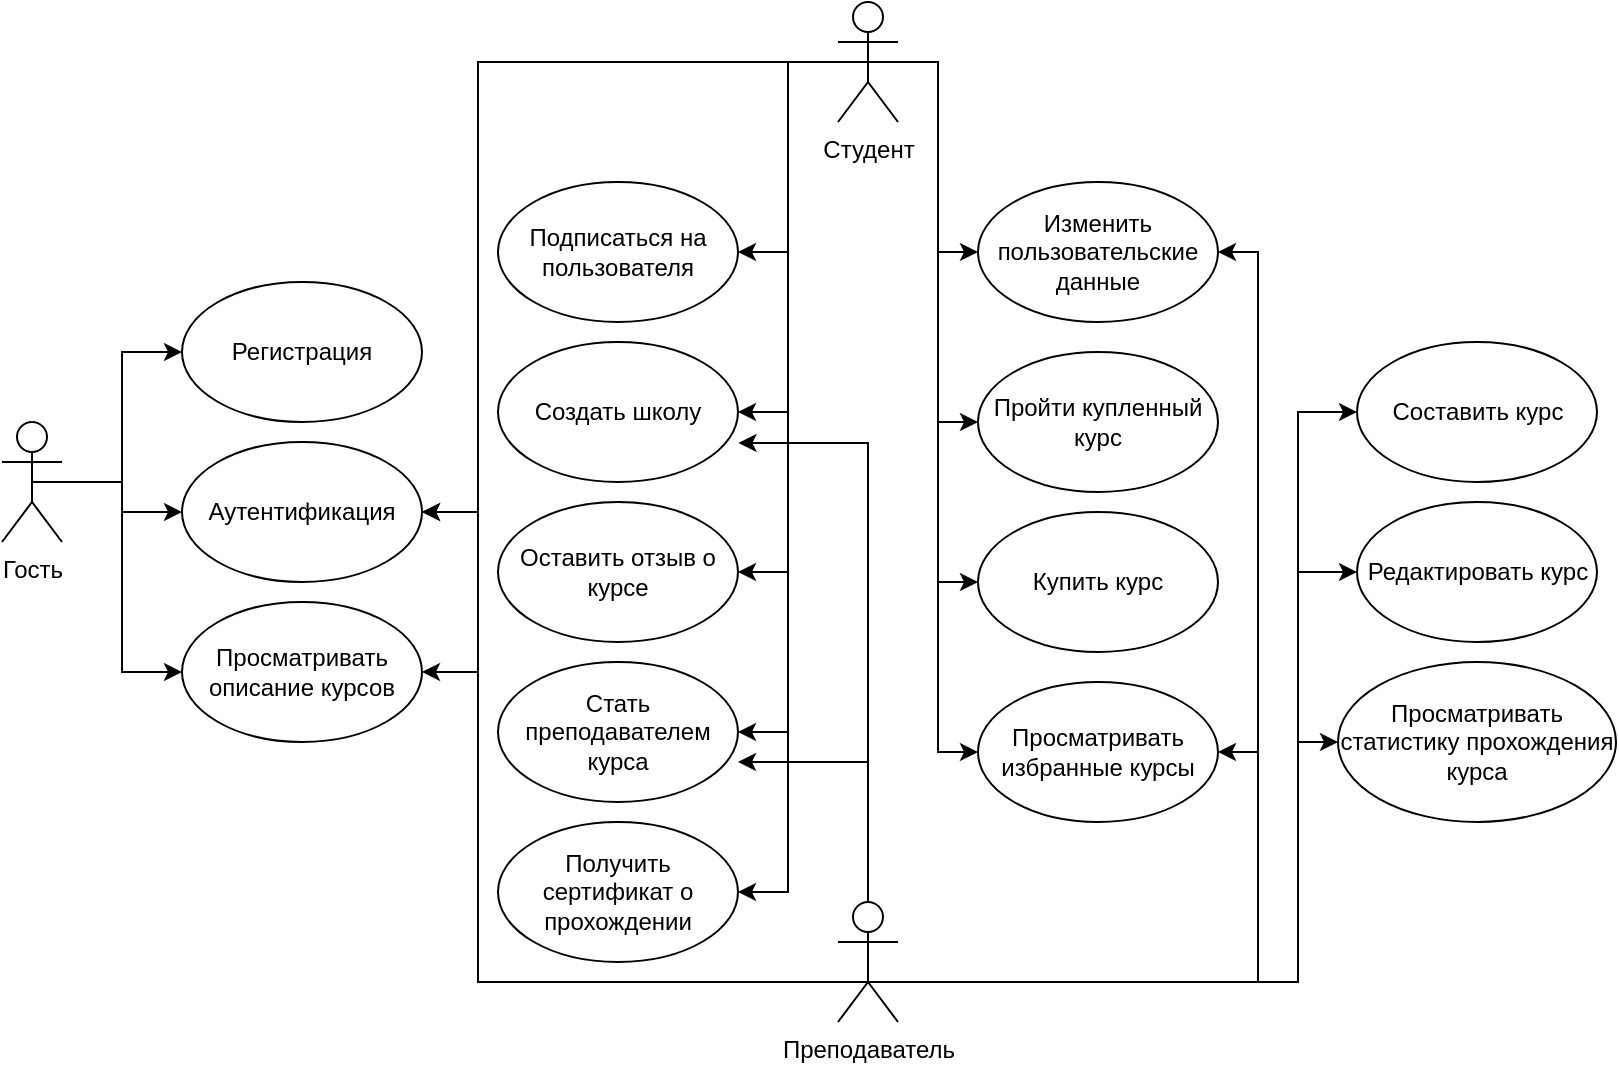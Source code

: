 <mxfile version="22.1.2" type="device">
  <diagram name="Page-1" id="9lbCPC_0ziNbkuC87Svl">
    <mxGraphModel dx="944" dy="709" grid="1" gridSize="10" guides="1" tooltips="1" connect="1" arrows="1" fold="1" page="1" pageScale="1" pageWidth="827" pageHeight="1169" math="0" shadow="0">
      <root>
        <mxCell id="0" />
        <mxCell id="1" parent="0" />
        <mxCell id="lgveZW18jblFSIelw5Wt-28" style="edgeStyle=orthogonalEdgeStyle;rounded=0;orthogonalLoop=1;jettySize=auto;html=1;exitX=0.5;exitY=0.5;exitDx=0;exitDy=0;exitPerimeter=0;entryX=0;entryY=0.5;entryDx=0;entryDy=0;" parent="1" source="lgveZW18jblFSIelw5Wt-1" target="lgveZW18jblFSIelw5Wt-6" edge="1">
          <mxGeometry relative="1" as="geometry" />
        </mxCell>
        <mxCell id="lgveZW18jblFSIelw5Wt-29" style="edgeStyle=orthogonalEdgeStyle;rounded=0;orthogonalLoop=1;jettySize=auto;html=1;exitX=0.5;exitY=0.5;exitDx=0;exitDy=0;exitPerimeter=0;entryX=0;entryY=0.5;entryDx=0;entryDy=0;" parent="1" source="lgveZW18jblFSIelw5Wt-1" target="lgveZW18jblFSIelw5Wt-8" edge="1">
          <mxGeometry relative="1" as="geometry" />
        </mxCell>
        <mxCell id="lgveZW18jblFSIelw5Wt-30" style="edgeStyle=orthogonalEdgeStyle;rounded=0;orthogonalLoop=1;jettySize=auto;html=1;exitX=0.5;exitY=0.5;exitDx=0;exitDy=0;exitPerimeter=0;entryX=0;entryY=0.5;entryDx=0;entryDy=0;" parent="1" source="lgveZW18jblFSIelw5Wt-1" target="lgveZW18jblFSIelw5Wt-21" edge="1">
          <mxGeometry relative="1" as="geometry" />
        </mxCell>
        <mxCell id="lgveZW18jblFSIelw5Wt-1" value="Гость" style="shape=umlActor;verticalLabelPosition=bottom;verticalAlign=top;html=1;outlineConnect=0;" parent="1" vertex="1">
          <mxGeometry x="72" y="400" width="30" height="60" as="geometry" />
        </mxCell>
        <mxCell id="lgveZW18jblFSIelw5Wt-34" style="edgeStyle=orthogonalEdgeStyle;rounded=0;orthogonalLoop=1;jettySize=auto;html=1;exitX=0.5;exitY=0.5;exitDx=0;exitDy=0;exitPerimeter=0;entryX=1;entryY=0.5;entryDx=0;entryDy=0;" parent="1" source="lgveZW18jblFSIelw5Wt-2" target="lgveZW18jblFSIelw5Wt-22" edge="1">
          <mxGeometry relative="1" as="geometry" />
        </mxCell>
        <mxCell id="lgveZW18jblFSIelw5Wt-35" style="edgeStyle=orthogonalEdgeStyle;rounded=0;orthogonalLoop=1;jettySize=auto;html=1;exitX=0.5;exitY=0.5;exitDx=0;exitDy=0;exitPerimeter=0;entryX=1;entryY=0.5;entryDx=0;entryDy=0;" parent="1" source="lgveZW18jblFSIelw5Wt-2" target="lgveZW18jblFSIelw5Wt-16" edge="1">
          <mxGeometry relative="1" as="geometry" />
        </mxCell>
        <mxCell id="lgveZW18jblFSIelw5Wt-36" style="edgeStyle=orthogonalEdgeStyle;rounded=0;orthogonalLoop=1;jettySize=auto;html=1;exitX=0.5;exitY=0.5;exitDx=0;exitDy=0;exitPerimeter=0;entryX=1;entryY=0.5;entryDx=0;entryDy=0;" parent="1" source="lgveZW18jblFSIelw5Wt-2" target="lgveZW18jblFSIelw5Wt-17" edge="1">
          <mxGeometry relative="1" as="geometry" />
        </mxCell>
        <mxCell id="lgveZW18jblFSIelw5Wt-37" style="edgeStyle=orthogonalEdgeStyle;rounded=0;orthogonalLoop=1;jettySize=auto;html=1;exitX=0.5;exitY=0.5;exitDx=0;exitDy=0;exitPerimeter=0;entryX=1;entryY=0.5;entryDx=0;entryDy=0;" parent="1" source="lgveZW18jblFSIelw5Wt-2" target="lgveZW18jblFSIelw5Wt-15" edge="1">
          <mxGeometry relative="1" as="geometry" />
        </mxCell>
        <mxCell id="lgveZW18jblFSIelw5Wt-38" style="edgeStyle=orthogonalEdgeStyle;rounded=0;orthogonalLoop=1;jettySize=auto;html=1;exitX=0.5;exitY=0.5;exitDx=0;exitDy=0;exitPerimeter=0;entryX=1;entryY=0.5;entryDx=0;entryDy=0;" parent="1" source="lgveZW18jblFSIelw5Wt-2" target="lgveZW18jblFSIelw5Wt-14" edge="1">
          <mxGeometry relative="1" as="geometry" />
        </mxCell>
        <mxCell id="lgveZW18jblFSIelw5Wt-39" style="edgeStyle=orthogonalEdgeStyle;rounded=0;orthogonalLoop=1;jettySize=auto;html=1;exitX=0.5;exitY=0.5;exitDx=0;exitDy=0;exitPerimeter=0;entryX=0;entryY=0.5;entryDx=0;entryDy=0;" parent="1" source="lgveZW18jblFSIelw5Wt-2" target="lgveZW18jblFSIelw5Wt-20" edge="1">
          <mxGeometry relative="1" as="geometry" />
        </mxCell>
        <mxCell id="lgveZW18jblFSIelw5Wt-40" style="edgeStyle=orthogonalEdgeStyle;rounded=0;orthogonalLoop=1;jettySize=auto;html=1;exitX=0.5;exitY=0.5;exitDx=0;exitDy=0;exitPerimeter=0;entryX=0;entryY=0.5;entryDx=0;entryDy=0;" parent="1" source="lgveZW18jblFSIelw5Wt-2" target="lgveZW18jblFSIelw5Wt-13" edge="1">
          <mxGeometry relative="1" as="geometry" />
        </mxCell>
        <mxCell id="lgveZW18jblFSIelw5Wt-41" style="edgeStyle=orthogonalEdgeStyle;rounded=0;orthogonalLoop=1;jettySize=auto;html=1;exitX=0.5;exitY=0.5;exitDx=0;exitDy=0;exitPerimeter=0;entryX=0;entryY=0.5;entryDx=0;entryDy=0;" parent="1" source="lgveZW18jblFSIelw5Wt-2" target="lgveZW18jblFSIelw5Wt-12" edge="1">
          <mxGeometry relative="1" as="geometry" />
        </mxCell>
        <mxCell id="lgveZW18jblFSIelw5Wt-42" style="edgeStyle=orthogonalEdgeStyle;rounded=0;orthogonalLoop=1;jettySize=auto;html=1;exitX=0.5;exitY=0.5;exitDx=0;exitDy=0;exitPerimeter=0;entryX=0;entryY=0.5;entryDx=0;entryDy=0;" parent="1" source="lgveZW18jblFSIelw5Wt-2" target="lgveZW18jblFSIelw5Wt-23" edge="1">
          <mxGeometry relative="1" as="geometry" />
        </mxCell>
        <mxCell id="lgveZW18jblFSIelw5Wt-50" style="edgeStyle=orthogonalEdgeStyle;rounded=0;orthogonalLoop=1;jettySize=auto;html=1;exitX=0.5;exitY=0.5;exitDx=0;exitDy=0;exitPerimeter=0;entryX=1;entryY=0.5;entryDx=0;entryDy=0;" parent="1" source="lgveZW18jblFSIelw5Wt-2" target="lgveZW18jblFSIelw5Wt-8" edge="1">
          <mxGeometry relative="1" as="geometry">
            <Array as="points">
              <mxPoint x="310" y="220" />
              <mxPoint x="310" y="445" />
            </Array>
          </mxGeometry>
        </mxCell>
        <mxCell id="lgveZW18jblFSIelw5Wt-51" style="edgeStyle=orthogonalEdgeStyle;rounded=0;orthogonalLoop=1;jettySize=auto;html=1;exitX=0.5;exitY=0.5;exitDx=0;exitDy=0;exitPerimeter=0;entryX=1;entryY=0.5;entryDx=0;entryDy=0;" parent="1" source="lgveZW18jblFSIelw5Wt-2" target="lgveZW18jblFSIelw5Wt-21" edge="1">
          <mxGeometry relative="1" as="geometry">
            <Array as="points">
              <mxPoint x="310" y="220" />
              <mxPoint x="310" y="525" />
            </Array>
          </mxGeometry>
        </mxCell>
        <mxCell id="lgveZW18jblFSIelw5Wt-2" value="Студент" style="shape=umlActor;verticalLabelPosition=bottom;verticalAlign=top;html=1;outlineConnect=0;" parent="1" vertex="1">
          <mxGeometry x="490" y="190" width="30" height="60" as="geometry" />
        </mxCell>
        <mxCell id="lgveZW18jblFSIelw5Wt-44" style="edgeStyle=orthogonalEdgeStyle;rounded=0;orthogonalLoop=1;jettySize=auto;html=1;exitX=0.5;exitY=0.5;exitDx=0;exitDy=0;exitPerimeter=0;entryX=0;entryY=0.5;entryDx=0;entryDy=0;" parent="1" source="lgveZW18jblFSIelw5Wt-5" target="lgveZW18jblFSIelw5Wt-24" edge="1">
          <mxGeometry relative="1" as="geometry">
            <Array as="points">
              <mxPoint x="505" y="680" />
              <mxPoint x="720" y="680" />
              <mxPoint x="720" y="560" />
            </Array>
          </mxGeometry>
        </mxCell>
        <mxCell id="lgveZW18jblFSIelw5Wt-45" style="edgeStyle=orthogonalEdgeStyle;rounded=0;orthogonalLoop=1;jettySize=auto;html=1;exitX=0.5;exitY=0.5;exitDx=0;exitDy=0;exitPerimeter=0;entryX=0;entryY=0.5;entryDx=0;entryDy=0;" parent="1" source="lgveZW18jblFSIelw5Wt-5" target="lgveZW18jblFSIelw5Wt-19" edge="1">
          <mxGeometry relative="1" as="geometry">
            <Array as="points">
              <mxPoint x="505" y="680" />
              <mxPoint x="720" y="680" />
              <mxPoint x="720" y="475" />
            </Array>
          </mxGeometry>
        </mxCell>
        <mxCell id="lgveZW18jblFSIelw5Wt-46" style="edgeStyle=orthogonalEdgeStyle;rounded=0;orthogonalLoop=1;jettySize=auto;html=1;exitX=0.5;exitY=0.5;exitDx=0;exitDy=0;exitPerimeter=0;entryX=0;entryY=0.5;entryDx=0;entryDy=0;" parent="1" source="lgveZW18jblFSIelw5Wt-5" target="lgveZW18jblFSIelw5Wt-18" edge="1">
          <mxGeometry relative="1" as="geometry">
            <Array as="points">
              <mxPoint x="505" y="680" />
              <mxPoint x="720" y="680" />
              <mxPoint x="720" y="395" />
            </Array>
          </mxGeometry>
        </mxCell>
        <mxCell id="lgveZW18jblFSIelw5Wt-52" style="edgeStyle=orthogonalEdgeStyle;rounded=0;orthogonalLoop=1;jettySize=auto;html=1;exitX=0.5;exitY=0.5;exitDx=0;exitDy=0;exitPerimeter=0;entryX=1;entryY=0.5;entryDx=0;entryDy=0;" parent="1" source="lgveZW18jblFSIelw5Wt-5" target="lgveZW18jblFSIelw5Wt-23" edge="1">
          <mxGeometry relative="1" as="geometry">
            <Array as="points">
              <mxPoint x="505" y="680" />
              <mxPoint x="700" y="680" />
              <mxPoint x="700" y="565" />
            </Array>
          </mxGeometry>
        </mxCell>
        <mxCell id="lgveZW18jblFSIelw5Wt-53" style="edgeStyle=orthogonalEdgeStyle;rounded=0;orthogonalLoop=1;jettySize=auto;html=1;exitX=0.5;exitY=0.5;exitDx=0;exitDy=0;exitPerimeter=0;entryX=1;entryY=0.5;entryDx=0;entryDy=0;" parent="1" source="lgveZW18jblFSIelw5Wt-5" target="lgveZW18jblFSIelw5Wt-20" edge="1">
          <mxGeometry relative="1" as="geometry">
            <Array as="points">
              <mxPoint x="505" y="680" />
              <mxPoint x="700" y="680" />
              <mxPoint x="700" y="315" />
            </Array>
          </mxGeometry>
        </mxCell>
        <mxCell id="lgveZW18jblFSIelw5Wt-55" style="edgeStyle=orthogonalEdgeStyle;rounded=0;orthogonalLoop=1;jettySize=auto;html=1;exitX=0.5;exitY=0.5;exitDx=0;exitDy=0;exitPerimeter=0;entryX=1;entryY=0.5;entryDx=0;entryDy=0;" parent="1" source="lgveZW18jblFSIelw5Wt-5" target="lgveZW18jblFSIelw5Wt-8" edge="1">
          <mxGeometry relative="1" as="geometry">
            <Array as="points">
              <mxPoint x="505" y="680" />
              <mxPoint x="310" y="680" />
              <mxPoint x="310" y="445" />
            </Array>
          </mxGeometry>
        </mxCell>
        <mxCell id="lgveZW18jblFSIelw5Wt-5" value="Преподаватель" style="shape=umlActor;verticalLabelPosition=bottom;verticalAlign=top;html=1;outlineConnect=0;" parent="1" vertex="1">
          <mxGeometry x="490" y="640" width="30" height="60" as="geometry" />
        </mxCell>
        <mxCell id="lgveZW18jblFSIelw5Wt-6" value="Регистрация" style="ellipse;whiteSpace=wrap;html=1;" parent="1" vertex="1">
          <mxGeometry x="162" y="330" width="120" height="70" as="geometry" />
        </mxCell>
        <mxCell id="lgveZW18jblFSIelw5Wt-8" value="Аутентификация" style="ellipse;whiteSpace=wrap;html=1;" parent="1" vertex="1">
          <mxGeometry x="162" y="410" width="120" height="70" as="geometry" />
        </mxCell>
        <mxCell id="lgveZW18jblFSIelw5Wt-12" value="Купить курс" style="ellipse;whiteSpace=wrap;html=1;" parent="1" vertex="1">
          <mxGeometry x="560" y="445" width="120" height="70" as="geometry" />
        </mxCell>
        <mxCell id="lgveZW18jblFSIelw5Wt-13" value="Пройти купленный курс" style="ellipse;whiteSpace=wrap;html=1;" parent="1" vertex="1">
          <mxGeometry x="560" y="365" width="120" height="70" as="geometry" />
        </mxCell>
        <mxCell id="lgveZW18jblFSIelw5Wt-14" value="Получить сертификат о прохождении" style="ellipse;whiteSpace=wrap;html=1;" parent="1" vertex="1">
          <mxGeometry x="320" y="600" width="120" height="70" as="geometry" />
        </mxCell>
        <mxCell id="lgveZW18jblFSIelw5Wt-15" value="Стать преподавателем курса" style="ellipse;whiteSpace=wrap;html=1;" parent="1" vertex="1">
          <mxGeometry x="320" y="520" width="120" height="70" as="geometry" />
        </mxCell>
        <mxCell id="lgveZW18jblFSIelw5Wt-16" value="Создать школу" style="ellipse;whiteSpace=wrap;html=1;" parent="1" vertex="1">
          <mxGeometry x="320" y="360" width="120" height="70" as="geometry" />
        </mxCell>
        <mxCell id="lgveZW18jblFSIelw5Wt-17" value="Оставить отзыв о курсе" style="ellipse;whiteSpace=wrap;html=1;" parent="1" vertex="1">
          <mxGeometry x="320" y="440" width="120" height="70" as="geometry" />
        </mxCell>
        <mxCell id="lgveZW18jblFSIelw5Wt-18" value="Составить курс" style="ellipse;whiteSpace=wrap;html=1;" parent="1" vertex="1">
          <mxGeometry x="749.5" y="360" width="120" height="70" as="geometry" />
        </mxCell>
        <mxCell id="lgveZW18jblFSIelw5Wt-19" value="Редактировать курс" style="ellipse;whiteSpace=wrap;html=1;" parent="1" vertex="1">
          <mxGeometry x="749.5" y="440" width="120" height="70" as="geometry" />
        </mxCell>
        <mxCell id="lgveZW18jblFSIelw5Wt-20" value="Изменить пользовательские данные" style="ellipse;whiteSpace=wrap;html=1;" parent="1" vertex="1">
          <mxGeometry x="560" y="280" width="120" height="70" as="geometry" />
        </mxCell>
        <mxCell id="lgveZW18jblFSIelw5Wt-21" value="Просматривать описание курсов" style="ellipse;whiteSpace=wrap;html=1;" parent="1" vertex="1">
          <mxGeometry x="162" y="490" width="120" height="70" as="geometry" />
        </mxCell>
        <mxCell id="lgveZW18jblFSIelw5Wt-22" value="Подписаться на пользователя" style="ellipse;whiteSpace=wrap;html=1;" parent="1" vertex="1">
          <mxGeometry x="320" y="280" width="120" height="70" as="geometry" />
        </mxCell>
        <mxCell id="lgveZW18jblFSIelw5Wt-23" value="Просматривать избранные курсы" style="ellipse;whiteSpace=wrap;html=1;" parent="1" vertex="1">
          <mxGeometry x="560" y="530" width="120" height="70" as="geometry" />
        </mxCell>
        <mxCell id="lgveZW18jblFSIelw5Wt-24" value="Просматривать статистику прохождения курса" style="ellipse;whiteSpace=wrap;html=1;" parent="1" vertex="1">
          <mxGeometry x="740" y="520" width="139" height="80" as="geometry" />
        </mxCell>
        <mxCell id="QZLTriy_FsyG2aN4HBOG-5" style="edgeStyle=orthogonalEdgeStyle;rounded=0;orthogonalLoop=1;jettySize=auto;html=1;exitX=0.5;exitY=0;exitDx=0;exitDy=0;exitPerimeter=0;entryX=1;entryY=0.714;entryDx=0;entryDy=0;entryPerimeter=0;" edge="1" parent="1" source="lgveZW18jblFSIelw5Wt-5" target="lgveZW18jblFSIelw5Wt-15">
          <mxGeometry relative="1" as="geometry" />
        </mxCell>
        <mxCell id="QZLTriy_FsyG2aN4HBOG-6" style="edgeStyle=orthogonalEdgeStyle;rounded=0;orthogonalLoop=1;jettySize=auto;html=1;exitX=0.5;exitY=0;exitDx=0;exitDy=0;exitPerimeter=0;entryX=1.002;entryY=0.721;entryDx=0;entryDy=0;entryPerimeter=0;" edge="1" parent="1" source="lgveZW18jblFSIelw5Wt-5" target="lgveZW18jblFSIelw5Wt-16">
          <mxGeometry relative="1" as="geometry" />
        </mxCell>
      </root>
    </mxGraphModel>
  </diagram>
</mxfile>
